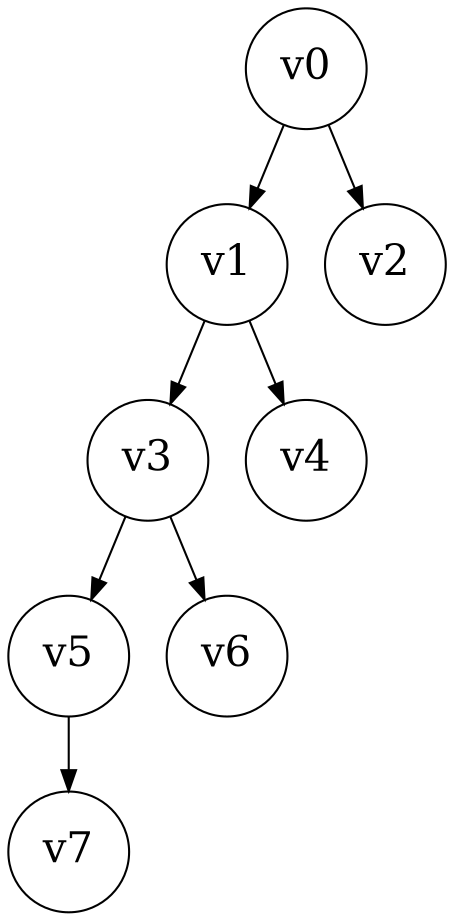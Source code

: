 digraph HMM_12_copy {
	rankdir=TD
	node [shape=circle]
	node [fontsize=20]
	node [style=filled]
	v0 [color=black fillcolor=transparent fontcolor=black]
	v1 [color=black fillcolor=transparent fontcolor=black]
	v0 -> v1 [color=black]
	v2 [color=black fillcolor=transparent fontcolor=black]
	v0 -> v2 [color=black]
	v3 [color=black fillcolor=transparent fontcolor=black]
	v1 -> v3 [color=black]
	v4 [color=black fillcolor=transparent fontcolor=black]
	v1 -> v4 [color=black]
	v5 [color=black fillcolor=transparent fontcolor=black]
	v3 -> v5 [color=black]
	v6 [color=black fillcolor=transparent fontcolor=black]
	v3 -> v6 [color=black]
	v7 [color=black fillcolor=transparent fontcolor=black]
	v5 -> v7 [color=black]
}
